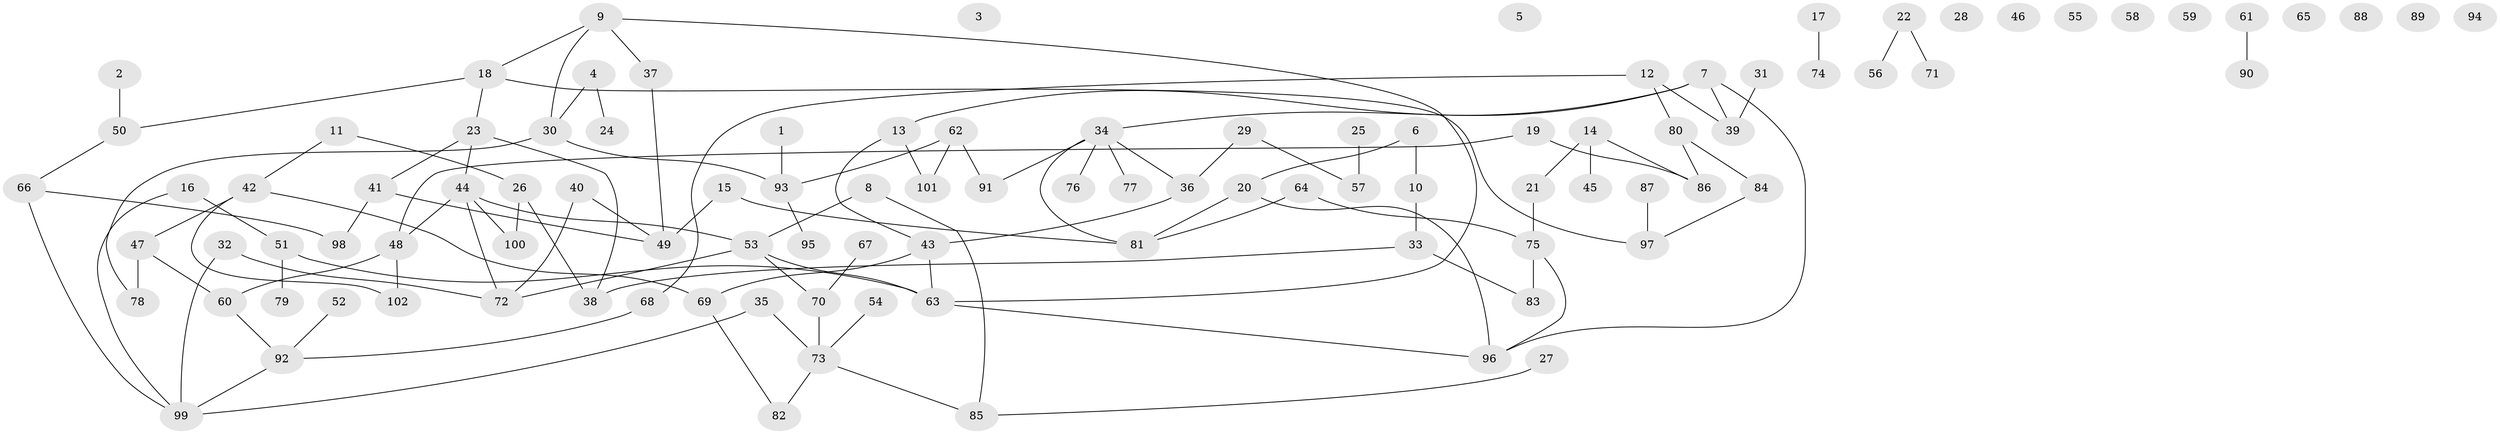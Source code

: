 // coarse degree distribution, {4: 0.1694915254237288, 1: 0.1864406779661017, 5: 0.11864406779661017, 6: 0.03389830508474576, 2: 0.22033898305084745, 3: 0.2711864406779661}
// Generated by graph-tools (version 1.1) at 2025/35/03/04/25 23:35:54]
// undirected, 102 vertices, 116 edges
graph export_dot {
  node [color=gray90,style=filled];
  1;
  2;
  3;
  4;
  5;
  6;
  7;
  8;
  9;
  10;
  11;
  12;
  13;
  14;
  15;
  16;
  17;
  18;
  19;
  20;
  21;
  22;
  23;
  24;
  25;
  26;
  27;
  28;
  29;
  30;
  31;
  32;
  33;
  34;
  35;
  36;
  37;
  38;
  39;
  40;
  41;
  42;
  43;
  44;
  45;
  46;
  47;
  48;
  49;
  50;
  51;
  52;
  53;
  54;
  55;
  56;
  57;
  58;
  59;
  60;
  61;
  62;
  63;
  64;
  65;
  66;
  67;
  68;
  69;
  70;
  71;
  72;
  73;
  74;
  75;
  76;
  77;
  78;
  79;
  80;
  81;
  82;
  83;
  84;
  85;
  86;
  87;
  88;
  89;
  90;
  91;
  92;
  93;
  94;
  95;
  96;
  97;
  98;
  99;
  100;
  101;
  102;
  1 -- 93;
  2 -- 50;
  4 -- 24;
  4 -- 30;
  6 -- 10;
  6 -- 20;
  7 -- 13;
  7 -- 34;
  7 -- 39;
  7 -- 96;
  8 -- 53;
  8 -- 85;
  9 -- 18;
  9 -- 30;
  9 -- 37;
  9 -- 63;
  10 -- 33;
  11 -- 26;
  11 -- 42;
  12 -- 39;
  12 -- 68;
  12 -- 80;
  13 -- 43;
  13 -- 101;
  14 -- 21;
  14 -- 45;
  14 -- 86;
  15 -- 49;
  15 -- 81;
  16 -- 51;
  16 -- 99;
  17 -- 74;
  18 -- 23;
  18 -- 50;
  18 -- 97;
  19 -- 48;
  19 -- 86;
  20 -- 81;
  20 -- 96;
  21 -- 75;
  22 -- 56;
  22 -- 71;
  23 -- 38;
  23 -- 41;
  23 -- 44;
  25 -- 57;
  26 -- 38;
  26 -- 100;
  27 -- 85;
  29 -- 36;
  29 -- 57;
  30 -- 78;
  30 -- 93;
  31 -- 39;
  32 -- 72;
  32 -- 99;
  33 -- 38;
  33 -- 83;
  34 -- 36;
  34 -- 76;
  34 -- 77;
  34 -- 81;
  34 -- 91;
  35 -- 73;
  35 -- 99;
  36 -- 43;
  37 -- 49;
  40 -- 49;
  40 -- 72;
  41 -- 49;
  41 -- 98;
  42 -- 47;
  42 -- 69;
  42 -- 102;
  43 -- 63;
  43 -- 69;
  44 -- 48;
  44 -- 53;
  44 -- 72;
  44 -- 100;
  47 -- 60;
  47 -- 78;
  48 -- 60;
  48 -- 102;
  50 -- 66;
  51 -- 63;
  51 -- 79;
  52 -- 92;
  53 -- 63;
  53 -- 70;
  53 -- 72;
  54 -- 73;
  60 -- 92;
  61 -- 90;
  62 -- 91;
  62 -- 93;
  62 -- 101;
  63 -- 96;
  64 -- 75;
  64 -- 81;
  66 -- 98;
  66 -- 99;
  67 -- 70;
  68 -- 92;
  69 -- 82;
  70 -- 73;
  73 -- 82;
  73 -- 85;
  75 -- 83;
  75 -- 96;
  80 -- 84;
  80 -- 86;
  84 -- 97;
  87 -- 97;
  92 -- 99;
  93 -- 95;
}

